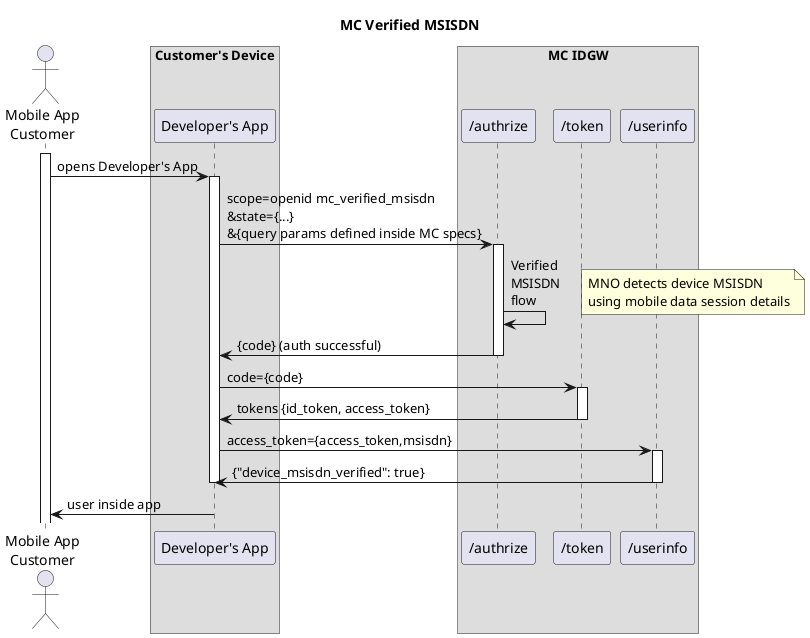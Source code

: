 @startuml

title "MC Verified MSISDN"

actor "Mobile App\nCustomer" as user
box "Customer's Device" 
    participant "Developer's App" as mApp
end box

box "MC IDGW"
participant "/authrize" as auth
participant "/token" as token
participant "/userinfo" as userInfo
end box

activate user
user -> mApp: opens Developer's App
activate mApp
mApp -> auth: scope=openid mc_verified_msisdn\n&state={...}\n&{query params defined inside MC specs}
activate auth
auth -> auth: Verified\nMSISDN\nflow
note right: MNO detects device MSISDN\nusing mobile data session details
mApp <- auth: {code} (auth successful)
deactivate auth
mApp -> token: code={code}
activate token
mApp <- token: tokens {id_token, access_token}
deactivate token
mApp -> userInfo: access_token={access_token,msisdn}
activate userInfo
mApp <- userInfo: {"device_msisdn_verified": true}
deactivate userInfo
deactivate mApp
user <- mApp: user inside app


@enduml